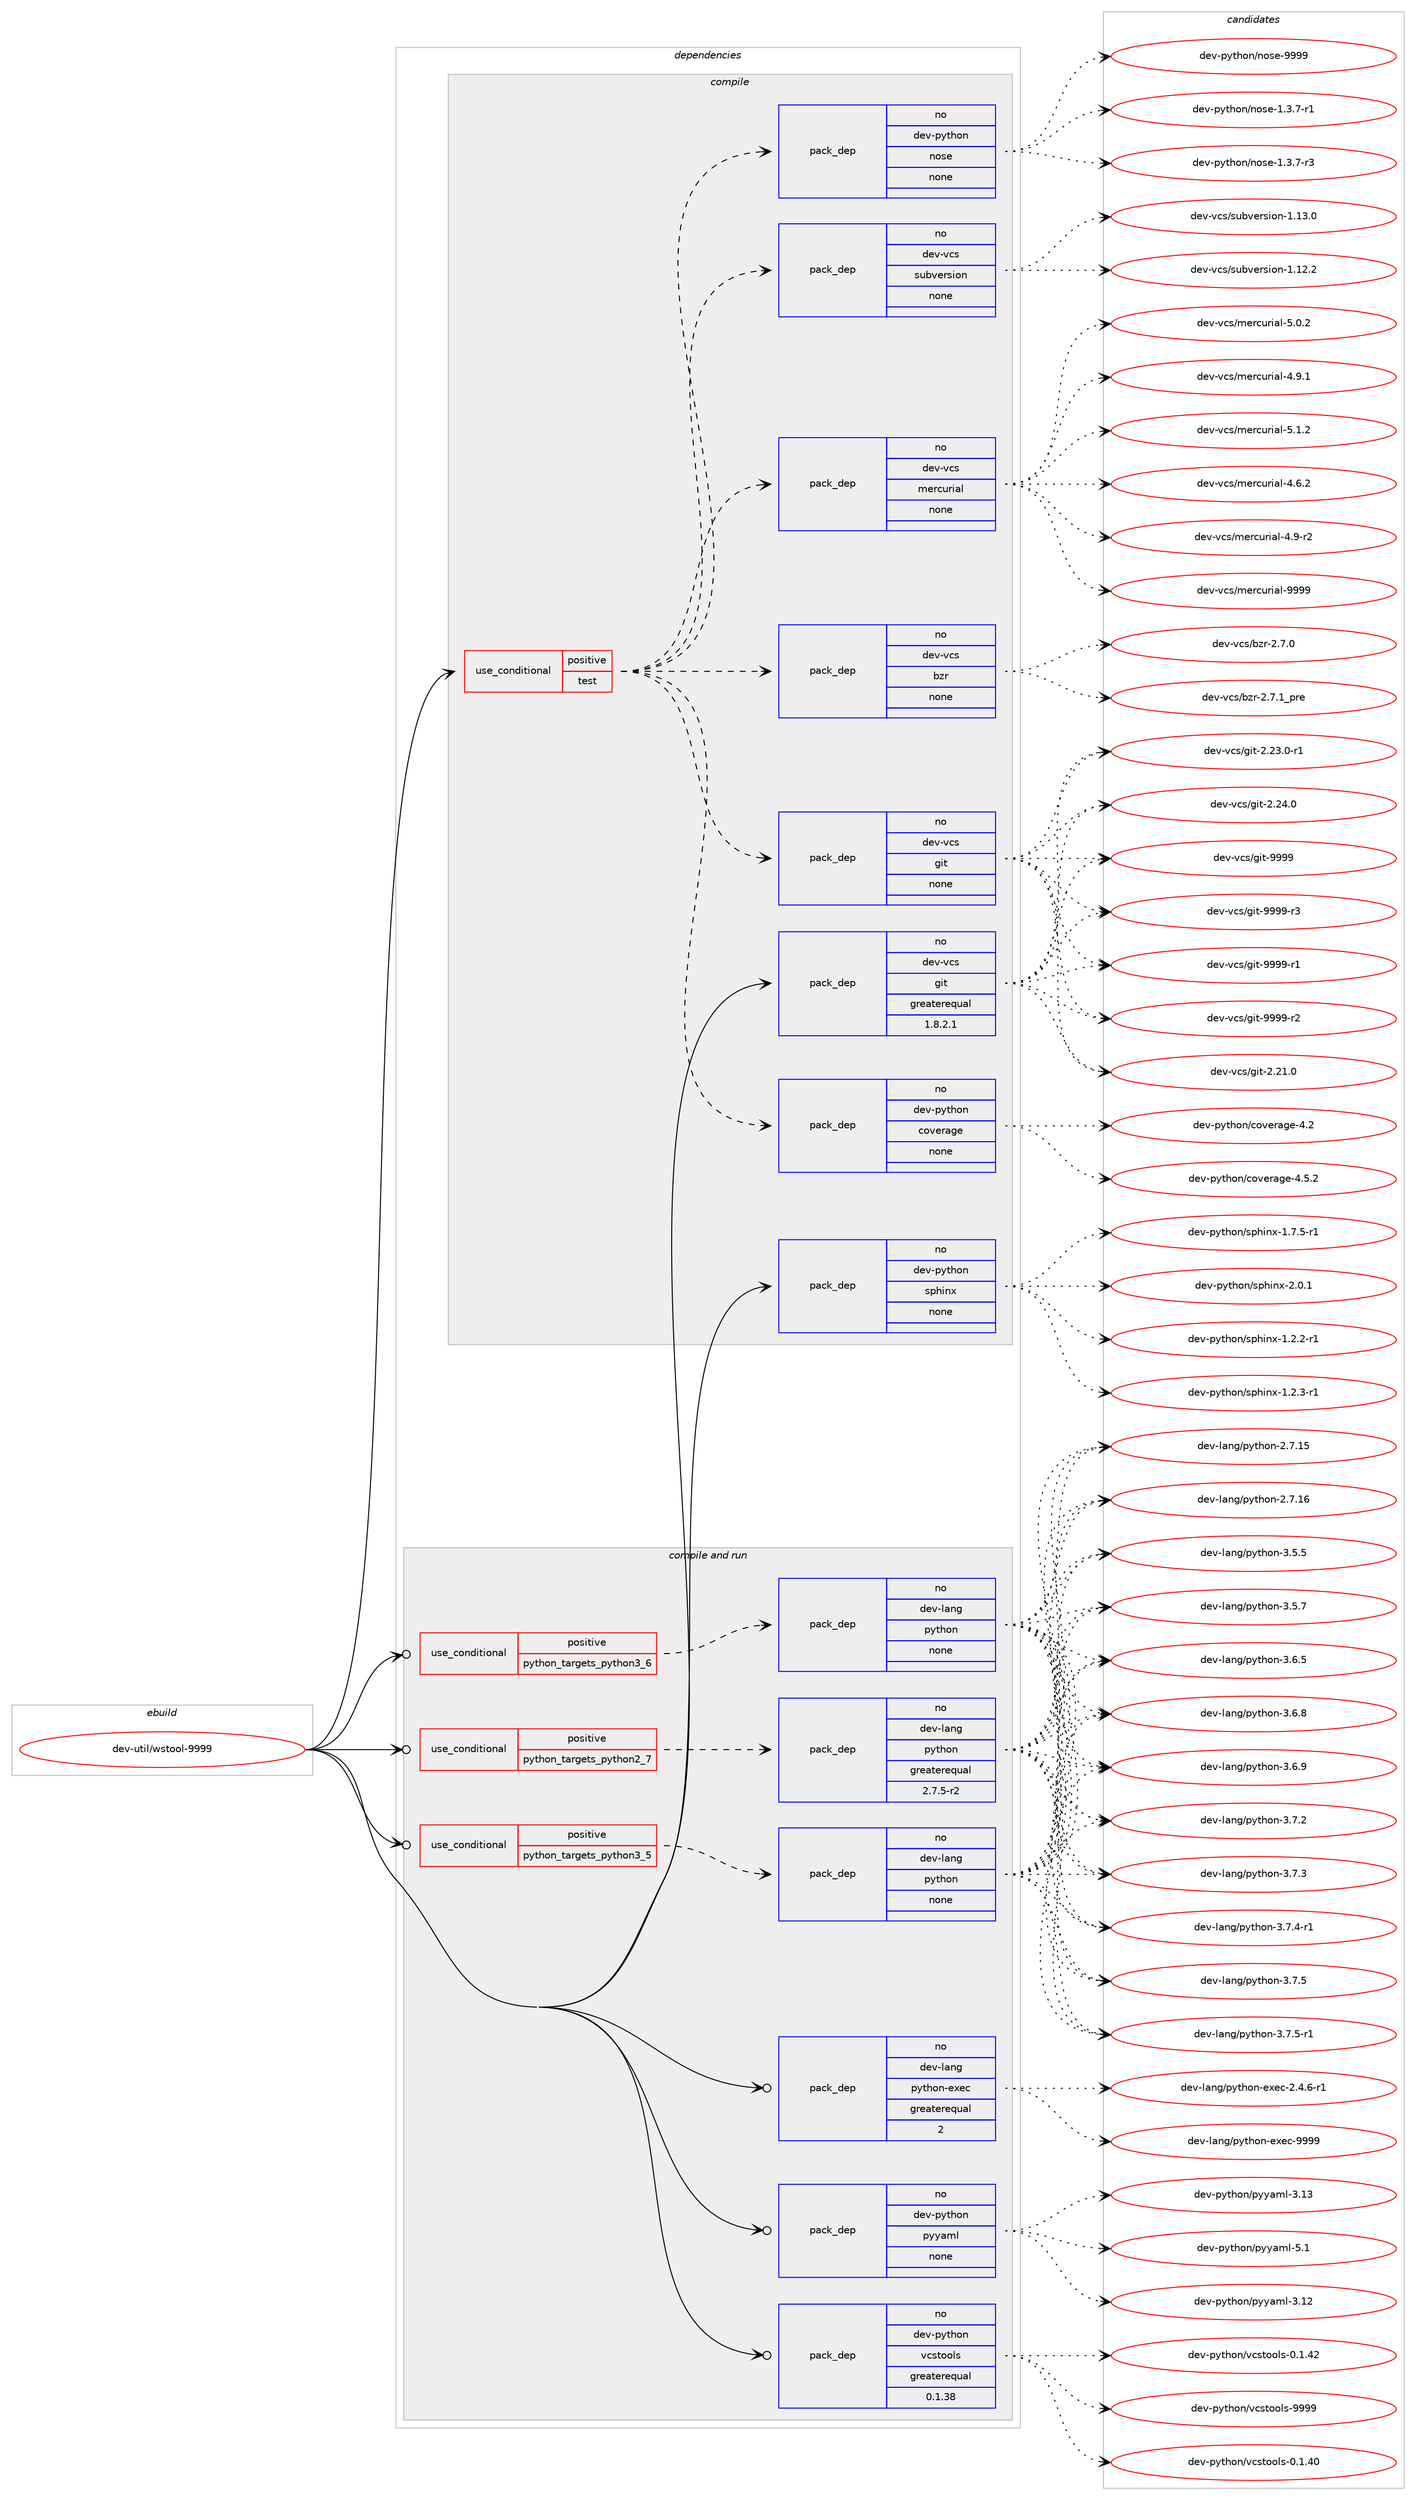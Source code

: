 digraph prolog {

# *************
# Graph options
# *************

newrank=true;
concentrate=true;
compound=true;
graph [rankdir=LR,fontname=Helvetica,fontsize=10,ranksep=1.5];#, ranksep=2.5, nodesep=0.2];
edge  [arrowhead=vee];
node  [fontname=Helvetica,fontsize=10];

# **********
# The ebuild
# **********

subgraph cluster_leftcol {
color=gray;
rank=same;
label=<<i>ebuild</i>>;
id [label="dev-util/wstool-9999", color=red, width=4, href="../dev-util/wstool-9999.svg"];
}

# ****************
# The dependencies
# ****************

subgraph cluster_midcol {
color=gray;
label=<<i>dependencies</i>>;
subgraph cluster_compile {
fillcolor="#eeeeee";
style=filled;
label=<<i>compile</i>>;
subgraph cond183472 {
dependency732896 [label=<<TABLE BORDER="0" CELLBORDER="1" CELLSPACING="0" CELLPADDING="4"><TR><TD ROWSPAN="3" CELLPADDING="10">use_conditional</TD></TR><TR><TD>positive</TD></TR><TR><TD>test</TD></TR></TABLE>>, shape=none, color=red];
subgraph pack537208 {
dependency732897 [label=<<TABLE BORDER="0" CELLBORDER="1" CELLSPACING="0" CELLPADDING="4" WIDTH="220"><TR><TD ROWSPAN="6" CELLPADDING="30">pack_dep</TD></TR><TR><TD WIDTH="110">no</TD></TR><TR><TD>dev-python</TD></TR><TR><TD>nose</TD></TR><TR><TD>none</TD></TR><TR><TD></TD></TR></TABLE>>, shape=none, color=blue];
}
dependency732896:e -> dependency732897:w [weight=20,style="dashed",arrowhead="vee"];
subgraph pack537209 {
dependency732898 [label=<<TABLE BORDER="0" CELLBORDER="1" CELLSPACING="0" CELLPADDING="4" WIDTH="220"><TR><TD ROWSPAN="6" CELLPADDING="30">pack_dep</TD></TR><TR><TD WIDTH="110">no</TD></TR><TR><TD>dev-python</TD></TR><TR><TD>coverage</TD></TR><TR><TD>none</TD></TR><TR><TD></TD></TR></TABLE>>, shape=none, color=blue];
}
dependency732896:e -> dependency732898:w [weight=20,style="dashed",arrowhead="vee"];
subgraph pack537210 {
dependency732899 [label=<<TABLE BORDER="0" CELLBORDER="1" CELLSPACING="0" CELLPADDING="4" WIDTH="220"><TR><TD ROWSPAN="6" CELLPADDING="30">pack_dep</TD></TR><TR><TD WIDTH="110">no</TD></TR><TR><TD>dev-vcs</TD></TR><TR><TD>git</TD></TR><TR><TD>none</TD></TR><TR><TD></TD></TR></TABLE>>, shape=none, color=blue];
}
dependency732896:e -> dependency732899:w [weight=20,style="dashed",arrowhead="vee"];
subgraph pack537211 {
dependency732900 [label=<<TABLE BORDER="0" CELLBORDER="1" CELLSPACING="0" CELLPADDING="4" WIDTH="220"><TR><TD ROWSPAN="6" CELLPADDING="30">pack_dep</TD></TR><TR><TD WIDTH="110">no</TD></TR><TR><TD>dev-vcs</TD></TR><TR><TD>bzr</TD></TR><TR><TD>none</TD></TR><TR><TD></TD></TR></TABLE>>, shape=none, color=blue];
}
dependency732896:e -> dependency732900:w [weight=20,style="dashed",arrowhead="vee"];
subgraph pack537212 {
dependency732901 [label=<<TABLE BORDER="0" CELLBORDER="1" CELLSPACING="0" CELLPADDING="4" WIDTH="220"><TR><TD ROWSPAN="6" CELLPADDING="30">pack_dep</TD></TR><TR><TD WIDTH="110">no</TD></TR><TR><TD>dev-vcs</TD></TR><TR><TD>mercurial</TD></TR><TR><TD>none</TD></TR><TR><TD></TD></TR></TABLE>>, shape=none, color=blue];
}
dependency732896:e -> dependency732901:w [weight=20,style="dashed",arrowhead="vee"];
subgraph pack537213 {
dependency732902 [label=<<TABLE BORDER="0" CELLBORDER="1" CELLSPACING="0" CELLPADDING="4" WIDTH="220"><TR><TD ROWSPAN="6" CELLPADDING="30">pack_dep</TD></TR><TR><TD WIDTH="110">no</TD></TR><TR><TD>dev-vcs</TD></TR><TR><TD>subversion</TD></TR><TR><TD>none</TD></TR><TR><TD></TD></TR></TABLE>>, shape=none, color=blue];
}
dependency732896:e -> dependency732902:w [weight=20,style="dashed",arrowhead="vee"];
}
id:e -> dependency732896:w [weight=20,style="solid",arrowhead="vee"];
subgraph pack537214 {
dependency732903 [label=<<TABLE BORDER="0" CELLBORDER="1" CELLSPACING="0" CELLPADDING="4" WIDTH="220"><TR><TD ROWSPAN="6" CELLPADDING="30">pack_dep</TD></TR><TR><TD WIDTH="110">no</TD></TR><TR><TD>dev-python</TD></TR><TR><TD>sphinx</TD></TR><TR><TD>none</TD></TR><TR><TD></TD></TR></TABLE>>, shape=none, color=blue];
}
id:e -> dependency732903:w [weight=20,style="solid",arrowhead="vee"];
subgraph pack537215 {
dependency732904 [label=<<TABLE BORDER="0" CELLBORDER="1" CELLSPACING="0" CELLPADDING="4" WIDTH="220"><TR><TD ROWSPAN="6" CELLPADDING="30">pack_dep</TD></TR><TR><TD WIDTH="110">no</TD></TR><TR><TD>dev-vcs</TD></TR><TR><TD>git</TD></TR><TR><TD>greaterequal</TD></TR><TR><TD>1.8.2.1</TD></TR></TABLE>>, shape=none, color=blue];
}
id:e -> dependency732904:w [weight=20,style="solid",arrowhead="vee"];
}
subgraph cluster_compileandrun {
fillcolor="#eeeeee";
style=filled;
label=<<i>compile and run</i>>;
subgraph cond183473 {
dependency732905 [label=<<TABLE BORDER="0" CELLBORDER="1" CELLSPACING="0" CELLPADDING="4"><TR><TD ROWSPAN="3" CELLPADDING="10">use_conditional</TD></TR><TR><TD>positive</TD></TR><TR><TD>python_targets_python2_7</TD></TR></TABLE>>, shape=none, color=red];
subgraph pack537216 {
dependency732906 [label=<<TABLE BORDER="0" CELLBORDER="1" CELLSPACING="0" CELLPADDING="4" WIDTH="220"><TR><TD ROWSPAN="6" CELLPADDING="30">pack_dep</TD></TR><TR><TD WIDTH="110">no</TD></TR><TR><TD>dev-lang</TD></TR><TR><TD>python</TD></TR><TR><TD>greaterequal</TD></TR><TR><TD>2.7.5-r2</TD></TR></TABLE>>, shape=none, color=blue];
}
dependency732905:e -> dependency732906:w [weight=20,style="dashed",arrowhead="vee"];
}
id:e -> dependency732905:w [weight=20,style="solid",arrowhead="odotvee"];
subgraph cond183474 {
dependency732907 [label=<<TABLE BORDER="0" CELLBORDER="1" CELLSPACING="0" CELLPADDING="4"><TR><TD ROWSPAN="3" CELLPADDING="10">use_conditional</TD></TR><TR><TD>positive</TD></TR><TR><TD>python_targets_python3_5</TD></TR></TABLE>>, shape=none, color=red];
subgraph pack537217 {
dependency732908 [label=<<TABLE BORDER="0" CELLBORDER="1" CELLSPACING="0" CELLPADDING="4" WIDTH="220"><TR><TD ROWSPAN="6" CELLPADDING="30">pack_dep</TD></TR><TR><TD WIDTH="110">no</TD></TR><TR><TD>dev-lang</TD></TR><TR><TD>python</TD></TR><TR><TD>none</TD></TR><TR><TD></TD></TR></TABLE>>, shape=none, color=blue];
}
dependency732907:e -> dependency732908:w [weight=20,style="dashed",arrowhead="vee"];
}
id:e -> dependency732907:w [weight=20,style="solid",arrowhead="odotvee"];
subgraph cond183475 {
dependency732909 [label=<<TABLE BORDER="0" CELLBORDER="1" CELLSPACING="0" CELLPADDING="4"><TR><TD ROWSPAN="3" CELLPADDING="10">use_conditional</TD></TR><TR><TD>positive</TD></TR><TR><TD>python_targets_python3_6</TD></TR></TABLE>>, shape=none, color=red];
subgraph pack537218 {
dependency732910 [label=<<TABLE BORDER="0" CELLBORDER="1" CELLSPACING="0" CELLPADDING="4" WIDTH="220"><TR><TD ROWSPAN="6" CELLPADDING="30">pack_dep</TD></TR><TR><TD WIDTH="110">no</TD></TR><TR><TD>dev-lang</TD></TR><TR><TD>python</TD></TR><TR><TD>none</TD></TR><TR><TD></TD></TR></TABLE>>, shape=none, color=blue];
}
dependency732909:e -> dependency732910:w [weight=20,style="dashed",arrowhead="vee"];
}
id:e -> dependency732909:w [weight=20,style="solid",arrowhead="odotvee"];
subgraph pack537219 {
dependency732911 [label=<<TABLE BORDER="0" CELLBORDER="1" CELLSPACING="0" CELLPADDING="4" WIDTH="220"><TR><TD ROWSPAN="6" CELLPADDING="30">pack_dep</TD></TR><TR><TD WIDTH="110">no</TD></TR><TR><TD>dev-lang</TD></TR><TR><TD>python-exec</TD></TR><TR><TD>greaterequal</TD></TR><TR><TD>2</TD></TR></TABLE>>, shape=none, color=blue];
}
id:e -> dependency732911:w [weight=20,style="solid",arrowhead="odotvee"];
subgraph pack537220 {
dependency732912 [label=<<TABLE BORDER="0" CELLBORDER="1" CELLSPACING="0" CELLPADDING="4" WIDTH="220"><TR><TD ROWSPAN="6" CELLPADDING="30">pack_dep</TD></TR><TR><TD WIDTH="110">no</TD></TR><TR><TD>dev-python</TD></TR><TR><TD>pyyaml</TD></TR><TR><TD>none</TD></TR><TR><TD></TD></TR></TABLE>>, shape=none, color=blue];
}
id:e -> dependency732912:w [weight=20,style="solid",arrowhead="odotvee"];
subgraph pack537221 {
dependency732913 [label=<<TABLE BORDER="0" CELLBORDER="1" CELLSPACING="0" CELLPADDING="4" WIDTH="220"><TR><TD ROWSPAN="6" CELLPADDING="30">pack_dep</TD></TR><TR><TD WIDTH="110">no</TD></TR><TR><TD>dev-python</TD></TR><TR><TD>vcstools</TD></TR><TR><TD>greaterequal</TD></TR><TR><TD>0.1.38</TD></TR></TABLE>>, shape=none, color=blue];
}
id:e -> dependency732913:w [weight=20,style="solid",arrowhead="odotvee"];
}
subgraph cluster_run {
fillcolor="#eeeeee";
style=filled;
label=<<i>run</i>>;
}
}

# **************
# The candidates
# **************

subgraph cluster_choices {
rank=same;
color=gray;
label=<<i>candidates</i>>;

subgraph choice537208 {
color=black;
nodesep=1;
choice10010111845112121116104111110471101111151014549465146554511449 [label="dev-python/nose-1.3.7-r1", color=red, width=4,href="../dev-python/nose-1.3.7-r1.svg"];
choice10010111845112121116104111110471101111151014549465146554511451 [label="dev-python/nose-1.3.7-r3", color=red, width=4,href="../dev-python/nose-1.3.7-r3.svg"];
choice10010111845112121116104111110471101111151014557575757 [label="dev-python/nose-9999", color=red, width=4,href="../dev-python/nose-9999.svg"];
dependency732897:e -> choice10010111845112121116104111110471101111151014549465146554511449:w [style=dotted,weight="100"];
dependency732897:e -> choice10010111845112121116104111110471101111151014549465146554511451:w [style=dotted,weight="100"];
dependency732897:e -> choice10010111845112121116104111110471101111151014557575757:w [style=dotted,weight="100"];
}
subgraph choice537209 {
color=black;
nodesep=1;
choice1001011184511212111610411111047991111181011149710310145524650 [label="dev-python/coverage-4.2", color=red, width=4,href="../dev-python/coverage-4.2.svg"];
choice10010111845112121116104111110479911111810111497103101455246534650 [label="dev-python/coverage-4.5.2", color=red, width=4,href="../dev-python/coverage-4.5.2.svg"];
dependency732898:e -> choice1001011184511212111610411111047991111181011149710310145524650:w [style=dotted,weight="100"];
dependency732898:e -> choice10010111845112121116104111110479911111810111497103101455246534650:w [style=dotted,weight="100"];
}
subgraph choice537210 {
color=black;
nodesep=1;
choice10010111845118991154710310511645504650494648 [label="dev-vcs/git-2.21.0", color=red, width=4,href="../dev-vcs/git-2.21.0.svg"];
choice100101118451189911547103105116455046505146484511449 [label="dev-vcs/git-2.23.0-r1", color=red, width=4,href="../dev-vcs/git-2.23.0-r1.svg"];
choice10010111845118991154710310511645504650524648 [label="dev-vcs/git-2.24.0", color=red, width=4,href="../dev-vcs/git-2.24.0.svg"];
choice1001011184511899115471031051164557575757 [label="dev-vcs/git-9999", color=red, width=4,href="../dev-vcs/git-9999.svg"];
choice10010111845118991154710310511645575757574511449 [label="dev-vcs/git-9999-r1", color=red, width=4,href="../dev-vcs/git-9999-r1.svg"];
choice10010111845118991154710310511645575757574511450 [label="dev-vcs/git-9999-r2", color=red, width=4,href="../dev-vcs/git-9999-r2.svg"];
choice10010111845118991154710310511645575757574511451 [label="dev-vcs/git-9999-r3", color=red, width=4,href="../dev-vcs/git-9999-r3.svg"];
dependency732899:e -> choice10010111845118991154710310511645504650494648:w [style=dotted,weight="100"];
dependency732899:e -> choice100101118451189911547103105116455046505146484511449:w [style=dotted,weight="100"];
dependency732899:e -> choice10010111845118991154710310511645504650524648:w [style=dotted,weight="100"];
dependency732899:e -> choice1001011184511899115471031051164557575757:w [style=dotted,weight="100"];
dependency732899:e -> choice10010111845118991154710310511645575757574511449:w [style=dotted,weight="100"];
dependency732899:e -> choice10010111845118991154710310511645575757574511450:w [style=dotted,weight="100"];
dependency732899:e -> choice10010111845118991154710310511645575757574511451:w [style=dotted,weight="100"];
}
subgraph choice537211 {
color=black;
nodesep=1;
choice10010111845118991154798122114455046554648 [label="dev-vcs/bzr-2.7.0", color=red, width=4,href="../dev-vcs/bzr-2.7.0.svg"];
choice1001011184511899115479812211445504655464995112114101 [label="dev-vcs/bzr-2.7.1_pre", color=red, width=4,href="../dev-vcs/bzr-2.7.1_pre.svg"];
dependency732900:e -> choice10010111845118991154798122114455046554648:w [style=dotted,weight="100"];
dependency732900:e -> choice1001011184511899115479812211445504655464995112114101:w [style=dotted,weight="100"];
}
subgraph choice537212 {
color=black;
nodesep=1;
choice1001011184511899115471091011149911711410597108455246544650 [label="dev-vcs/mercurial-4.6.2", color=red, width=4,href="../dev-vcs/mercurial-4.6.2.svg"];
choice1001011184511899115471091011149911711410597108455246574511450 [label="dev-vcs/mercurial-4.9-r2", color=red, width=4,href="../dev-vcs/mercurial-4.9-r2.svg"];
choice1001011184511899115471091011149911711410597108455246574649 [label="dev-vcs/mercurial-4.9.1", color=red, width=4,href="../dev-vcs/mercurial-4.9.1.svg"];
choice1001011184511899115471091011149911711410597108455346484650 [label="dev-vcs/mercurial-5.0.2", color=red, width=4,href="../dev-vcs/mercurial-5.0.2.svg"];
choice1001011184511899115471091011149911711410597108455346494650 [label="dev-vcs/mercurial-5.1.2", color=red, width=4,href="../dev-vcs/mercurial-5.1.2.svg"];
choice10010111845118991154710910111499117114105971084557575757 [label="dev-vcs/mercurial-9999", color=red, width=4,href="../dev-vcs/mercurial-9999.svg"];
dependency732901:e -> choice1001011184511899115471091011149911711410597108455246544650:w [style=dotted,weight="100"];
dependency732901:e -> choice1001011184511899115471091011149911711410597108455246574511450:w [style=dotted,weight="100"];
dependency732901:e -> choice1001011184511899115471091011149911711410597108455246574649:w [style=dotted,weight="100"];
dependency732901:e -> choice1001011184511899115471091011149911711410597108455346484650:w [style=dotted,weight="100"];
dependency732901:e -> choice1001011184511899115471091011149911711410597108455346494650:w [style=dotted,weight="100"];
dependency732901:e -> choice10010111845118991154710910111499117114105971084557575757:w [style=dotted,weight="100"];
}
subgraph choice537213 {
color=black;
nodesep=1;
choice1001011184511899115471151179811810111411510511111045494649504650 [label="dev-vcs/subversion-1.12.2", color=red, width=4,href="../dev-vcs/subversion-1.12.2.svg"];
choice1001011184511899115471151179811810111411510511111045494649514648 [label="dev-vcs/subversion-1.13.0", color=red, width=4,href="../dev-vcs/subversion-1.13.0.svg"];
dependency732902:e -> choice1001011184511899115471151179811810111411510511111045494649504650:w [style=dotted,weight="100"];
dependency732902:e -> choice1001011184511899115471151179811810111411510511111045494649514648:w [style=dotted,weight="100"];
}
subgraph choice537214 {
color=black;
nodesep=1;
choice10010111845112121116104111110471151121041051101204549465046504511449 [label="dev-python/sphinx-1.2.2-r1", color=red, width=4,href="../dev-python/sphinx-1.2.2-r1.svg"];
choice10010111845112121116104111110471151121041051101204549465046514511449 [label="dev-python/sphinx-1.2.3-r1", color=red, width=4,href="../dev-python/sphinx-1.2.3-r1.svg"];
choice10010111845112121116104111110471151121041051101204549465546534511449 [label="dev-python/sphinx-1.7.5-r1", color=red, width=4,href="../dev-python/sphinx-1.7.5-r1.svg"];
choice1001011184511212111610411111047115112104105110120455046484649 [label="dev-python/sphinx-2.0.1", color=red, width=4,href="../dev-python/sphinx-2.0.1.svg"];
dependency732903:e -> choice10010111845112121116104111110471151121041051101204549465046504511449:w [style=dotted,weight="100"];
dependency732903:e -> choice10010111845112121116104111110471151121041051101204549465046514511449:w [style=dotted,weight="100"];
dependency732903:e -> choice10010111845112121116104111110471151121041051101204549465546534511449:w [style=dotted,weight="100"];
dependency732903:e -> choice1001011184511212111610411111047115112104105110120455046484649:w [style=dotted,weight="100"];
}
subgraph choice537215 {
color=black;
nodesep=1;
choice10010111845118991154710310511645504650494648 [label="dev-vcs/git-2.21.0", color=red, width=4,href="../dev-vcs/git-2.21.0.svg"];
choice100101118451189911547103105116455046505146484511449 [label="dev-vcs/git-2.23.0-r1", color=red, width=4,href="../dev-vcs/git-2.23.0-r1.svg"];
choice10010111845118991154710310511645504650524648 [label="dev-vcs/git-2.24.0", color=red, width=4,href="../dev-vcs/git-2.24.0.svg"];
choice1001011184511899115471031051164557575757 [label="dev-vcs/git-9999", color=red, width=4,href="../dev-vcs/git-9999.svg"];
choice10010111845118991154710310511645575757574511449 [label="dev-vcs/git-9999-r1", color=red, width=4,href="../dev-vcs/git-9999-r1.svg"];
choice10010111845118991154710310511645575757574511450 [label="dev-vcs/git-9999-r2", color=red, width=4,href="../dev-vcs/git-9999-r2.svg"];
choice10010111845118991154710310511645575757574511451 [label="dev-vcs/git-9999-r3", color=red, width=4,href="../dev-vcs/git-9999-r3.svg"];
dependency732904:e -> choice10010111845118991154710310511645504650494648:w [style=dotted,weight="100"];
dependency732904:e -> choice100101118451189911547103105116455046505146484511449:w [style=dotted,weight="100"];
dependency732904:e -> choice10010111845118991154710310511645504650524648:w [style=dotted,weight="100"];
dependency732904:e -> choice1001011184511899115471031051164557575757:w [style=dotted,weight="100"];
dependency732904:e -> choice10010111845118991154710310511645575757574511449:w [style=dotted,weight="100"];
dependency732904:e -> choice10010111845118991154710310511645575757574511450:w [style=dotted,weight="100"];
dependency732904:e -> choice10010111845118991154710310511645575757574511451:w [style=dotted,weight="100"];
}
subgraph choice537216 {
color=black;
nodesep=1;
choice10010111845108971101034711212111610411111045504655464953 [label="dev-lang/python-2.7.15", color=red, width=4,href="../dev-lang/python-2.7.15.svg"];
choice10010111845108971101034711212111610411111045504655464954 [label="dev-lang/python-2.7.16", color=red, width=4,href="../dev-lang/python-2.7.16.svg"];
choice100101118451089711010347112121116104111110455146534653 [label="dev-lang/python-3.5.5", color=red, width=4,href="../dev-lang/python-3.5.5.svg"];
choice100101118451089711010347112121116104111110455146534655 [label="dev-lang/python-3.5.7", color=red, width=4,href="../dev-lang/python-3.5.7.svg"];
choice100101118451089711010347112121116104111110455146544653 [label="dev-lang/python-3.6.5", color=red, width=4,href="../dev-lang/python-3.6.5.svg"];
choice100101118451089711010347112121116104111110455146544656 [label="dev-lang/python-3.6.8", color=red, width=4,href="../dev-lang/python-3.6.8.svg"];
choice100101118451089711010347112121116104111110455146544657 [label="dev-lang/python-3.6.9", color=red, width=4,href="../dev-lang/python-3.6.9.svg"];
choice100101118451089711010347112121116104111110455146554650 [label="dev-lang/python-3.7.2", color=red, width=4,href="../dev-lang/python-3.7.2.svg"];
choice100101118451089711010347112121116104111110455146554651 [label="dev-lang/python-3.7.3", color=red, width=4,href="../dev-lang/python-3.7.3.svg"];
choice1001011184510897110103471121211161041111104551465546524511449 [label="dev-lang/python-3.7.4-r1", color=red, width=4,href="../dev-lang/python-3.7.4-r1.svg"];
choice100101118451089711010347112121116104111110455146554653 [label="dev-lang/python-3.7.5", color=red, width=4,href="../dev-lang/python-3.7.5.svg"];
choice1001011184510897110103471121211161041111104551465546534511449 [label="dev-lang/python-3.7.5-r1", color=red, width=4,href="../dev-lang/python-3.7.5-r1.svg"];
dependency732906:e -> choice10010111845108971101034711212111610411111045504655464953:w [style=dotted,weight="100"];
dependency732906:e -> choice10010111845108971101034711212111610411111045504655464954:w [style=dotted,weight="100"];
dependency732906:e -> choice100101118451089711010347112121116104111110455146534653:w [style=dotted,weight="100"];
dependency732906:e -> choice100101118451089711010347112121116104111110455146534655:w [style=dotted,weight="100"];
dependency732906:e -> choice100101118451089711010347112121116104111110455146544653:w [style=dotted,weight="100"];
dependency732906:e -> choice100101118451089711010347112121116104111110455146544656:w [style=dotted,weight="100"];
dependency732906:e -> choice100101118451089711010347112121116104111110455146544657:w [style=dotted,weight="100"];
dependency732906:e -> choice100101118451089711010347112121116104111110455146554650:w [style=dotted,weight="100"];
dependency732906:e -> choice100101118451089711010347112121116104111110455146554651:w [style=dotted,weight="100"];
dependency732906:e -> choice1001011184510897110103471121211161041111104551465546524511449:w [style=dotted,weight="100"];
dependency732906:e -> choice100101118451089711010347112121116104111110455146554653:w [style=dotted,weight="100"];
dependency732906:e -> choice1001011184510897110103471121211161041111104551465546534511449:w [style=dotted,weight="100"];
}
subgraph choice537217 {
color=black;
nodesep=1;
choice10010111845108971101034711212111610411111045504655464953 [label="dev-lang/python-2.7.15", color=red, width=4,href="../dev-lang/python-2.7.15.svg"];
choice10010111845108971101034711212111610411111045504655464954 [label="dev-lang/python-2.7.16", color=red, width=4,href="../dev-lang/python-2.7.16.svg"];
choice100101118451089711010347112121116104111110455146534653 [label="dev-lang/python-3.5.5", color=red, width=4,href="../dev-lang/python-3.5.5.svg"];
choice100101118451089711010347112121116104111110455146534655 [label="dev-lang/python-3.5.7", color=red, width=4,href="../dev-lang/python-3.5.7.svg"];
choice100101118451089711010347112121116104111110455146544653 [label="dev-lang/python-3.6.5", color=red, width=4,href="../dev-lang/python-3.6.5.svg"];
choice100101118451089711010347112121116104111110455146544656 [label="dev-lang/python-3.6.8", color=red, width=4,href="../dev-lang/python-3.6.8.svg"];
choice100101118451089711010347112121116104111110455146544657 [label="dev-lang/python-3.6.9", color=red, width=4,href="../dev-lang/python-3.6.9.svg"];
choice100101118451089711010347112121116104111110455146554650 [label="dev-lang/python-3.7.2", color=red, width=4,href="../dev-lang/python-3.7.2.svg"];
choice100101118451089711010347112121116104111110455146554651 [label="dev-lang/python-3.7.3", color=red, width=4,href="../dev-lang/python-3.7.3.svg"];
choice1001011184510897110103471121211161041111104551465546524511449 [label="dev-lang/python-3.7.4-r1", color=red, width=4,href="../dev-lang/python-3.7.4-r1.svg"];
choice100101118451089711010347112121116104111110455146554653 [label="dev-lang/python-3.7.5", color=red, width=4,href="../dev-lang/python-3.7.5.svg"];
choice1001011184510897110103471121211161041111104551465546534511449 [label="dev-lang/python-3.7.5-r1", color=red, width=4,href="../dev-lang/python-3.7.5-r1.svg"];
dependency732908:e -> choice10010111845108971101034711212111610411111045504655464953:w [style=dotted,weight="100"];
dependency732908:e -> choice10010111845108971101034711212111610411111045504655464954:w [style=dotted,weight="100"];
dependency732908:e -> choice100101118451089711010347112121116104111110455146534653:w [style=dotted,weight="100"];
dependency732908:e -> choice100101118451089711010347112121116104111110455146534655:w [style=dotted,weight="100"];
dependency732908:e -> choice100101118451089711010347112121116104111110455146544653:w [style=dotted,weight="100"];
dependency732908:e -> choice100101118451089711010347112121116104111110455146544656:w [style=dotted,weight="100"];
dependency732908:e -> choice100101118451089711010347112121116104111110455146544657:w [style=dotted,weight="100"];
dependency732908:e -> choice100101118451089711010347112121116104111110455146554650:w [style=dotted,weight="100"];
dependency732908:e -> choice100101118451089711010347112121116104111110455146554651:w [style=dotted,weight="100"];
dependency732908:e -> choice1001011184510897110103471121211161041111104551465546524511449:w [style=dotted,weight="100"];
dependency732908:e -> choice100101118451089711010347112121116104111110455146554653:w [style=dotted,weight="100"];
dependency732908:e -> choice1001011184510897110103471121211161041111104551465546534511449:w [style=dotted,weight="100"];
}
subgraph choice537218 {
color=black;
nodesep=1;
choice10010111845108971101034711212111610411111045504655464953 [label="dev-lang/python-2.7.15", color=red, width=4,href="../dev-lang/python-2.7.15.svg"];
choice10010111845108971101034711212111610411111045504655464954 [label="dev-lang/python-2.7.16", color=red, width=4,href="../dev-lang/python-2.7.16.svg"];
choice100101118451089711010347112121116104111110455146534653 [label="dev-lang/python-3.5.5", color=red, width=4,href="../dev-lang/python-3.5.5.svg"];
choice100101118451089711010347112121116104111110455146534655 [label="dev-lang/python-3.5.7", color=red, width=4,href="../dev-lang/python-3.5.7.svg"];
choice100101118451089711010347112121116104111110455146544653 [label="dev-lang/python-3.6.5", color=red, width=4,href="../dev-lang/python-3.6.5.svg"];
choice100101118451089711010347112121116104111110455146544656 [label="dev-lang/python-3.6.8", color=red, width=4,href="../dev-lang/python-3.6.8.svg"];
choice100101118451089711010347112121116104111110455146544657 [label="dev-lang/python-3.6.9", color=red, width=4,href="../dev-lang/python-3.6.9.svg"];
choice100101118451089711010347112121116104111110455146554650 [label="dev-lang/python-3.7.2", color=red, width=4,href="../dev-lang/python-3.7.2.svg"];
choice100101118451089711010347112121116104111110455146554651 [label="dev-lang/python-3.7.3", color=red, width=4,href="../dev-lang/python-3.7.3.svg"];
choice1001011184510897110103471121211161041111104551465546524511449 [label="dev-lang/python-3.7.4-r1", color=red, width=4,href="../dev-lang/python-3.7.4-r1.svg"];
choice100101118451089711010347112121116104111110455146554653 [label="dev-lang/python-3.7.5", color=red, width=4,href="../dev-lang/python-3.7.5.svg"];
choice1001011184510897110103471121211161041111104551465546534511449 [label="dev-lang/python-3.7.5-r1", color=red, width=4,href="../dev-lang/python-3.7.5-r1.svg"];
dependency732910:e -> choice10010111845108971101034711212111610411111045504655464953:w [style=dotted,weight="100"];
dependency732910:e -> choice10010111845108971101034711212111610411111045504655464954:w [style=dotted,weight="100"];
dependency732910:e -> choice100101118451089711010347112121116104111110455146534653:w [style=dotted,weight="100"];
dependency732910:e -> choice100101118451089711010347112121116104111110455146534655:w [style=dotted,weight="100"];
dependency732910:e -> choice100101118451089711010347112121116104111110455146544653:w [style=dotted,weight="100"];
dependency732910:e -> choice100101118451089711010347112121116104111110455146544656:w [style=dotted,weight="100"];
dependency732910:e -> choice100101118451089711010347112121116104111110455146544657:w [style=dotted,weight="100"];
dependency732910:e -> choice100101118451089711010347112121116104111110455146554650:w [style=dotted,weight="100"];
dependency732910:e -> choice100101118451089711010347112121116104111110455146554651:w [style=dotted,weight="100"];
dependency732910:e -> choice1001011184510897110103471121211161041111104551465546524511449:w [style=dotted,weight="100"];
dependency732910:e -> choice100101118451089711010347112121116104111110455146554653:w [style=dotted,weight="100"];
dependency732910:e -> choice1001011184510897110103471121211161041111104551465546534511449:w [style=dotted,weight="100"];
}
subgraph choice537219 {
color=black;
nodesep=1;
choice10010111845108971101034711212111610411111045101120101994550465246544511449 [label="dev-lang/python-exec-2.4.6-r1", color=red, width=4,href="../dev-lang/python-exec-2.4.6-r1.svg"];
choice10010111845108971101034711212111610411111045101120101994557575757 [label="dev-lang/python-exec-9999", color=red, width=4,href="../dev-lang/python-exec-9999.svg"];
dependency732911:e -> choice10010111845108971101034711212111610411111045101120101994550465246544511449:w [style=dotted,weight="100"];
dependency732911:e -> choice10010111845108971101034711212111610411111045101120101994557575757:w [style=dotted,weight="100"];
}
subgraph choice537220 {
color=black;
nodesep=1;
choice1001011184511212111610411111047112121121971091084551464950 [label="dev-python/pyyaml-3.12", color=red, width=4,href="../dev-python/pyyaml-3.12.svg"];
choice1001011184511212111610411111047112121121971091084551464951 [label="dev-python/pyyaml-3.13", color=red, width=4,href="../dev-python/pyyaml-3.13.svg"];
choice10010111845112121116104111110471121211219710910845534649 [label="dev-python/pyyaml-5.1", color=red, width=4,href="../dev-python/pyyaml-5.1.svg"];
dependency732912:e -> choice1001011184511212111610411111047112121121971091084551464950:w [style=dotted,weight="100"];
dependency732912:e -> choice1001011184511212111610411111047112121121971091084551464951:w [style=dotted,weight="100"];
dependency732912:e -> choice10010111845112121116104111110471121211219710910845534649:w [style=dotted,weight="100"];
}
subgraph choice537221 {
color=black;
nodesep=1;
choice10010111845112121116104111110471189911511611111110811545484649465248 [label="dev-python/vcstools-0.1.40", color=red, width=4,href="../dev-python/vcstools-0.1.40.svg"];
choice10010111845112121116104111110471189911511611111110811545484649465250 [label="dev-python/vcstools-0.1.42", color=red, width=4,href="../dev-python/vcstools-0.1.42.svg"];
choice1001011184511212111610411111047118991151161111111081154557575757 [label="dev-python/vcstools-9999", color=red, width=4,href="../dev-python/vcstools-9999.svg"];
dependency732913:e -> choice10010111845112121116104111110471189911511611111110811545484649465248:w [style=dotted,weight="100"];
dependency732913:e -> choice10010111845112121116104111110471189911511611111110811545484649465250:w [style=dotted,weight="100"];
dependency732913:e -> choice1001011184511212111610411111047118991151161111111081154557575757:w [style=dotted,weight="100"];
}
}

}

